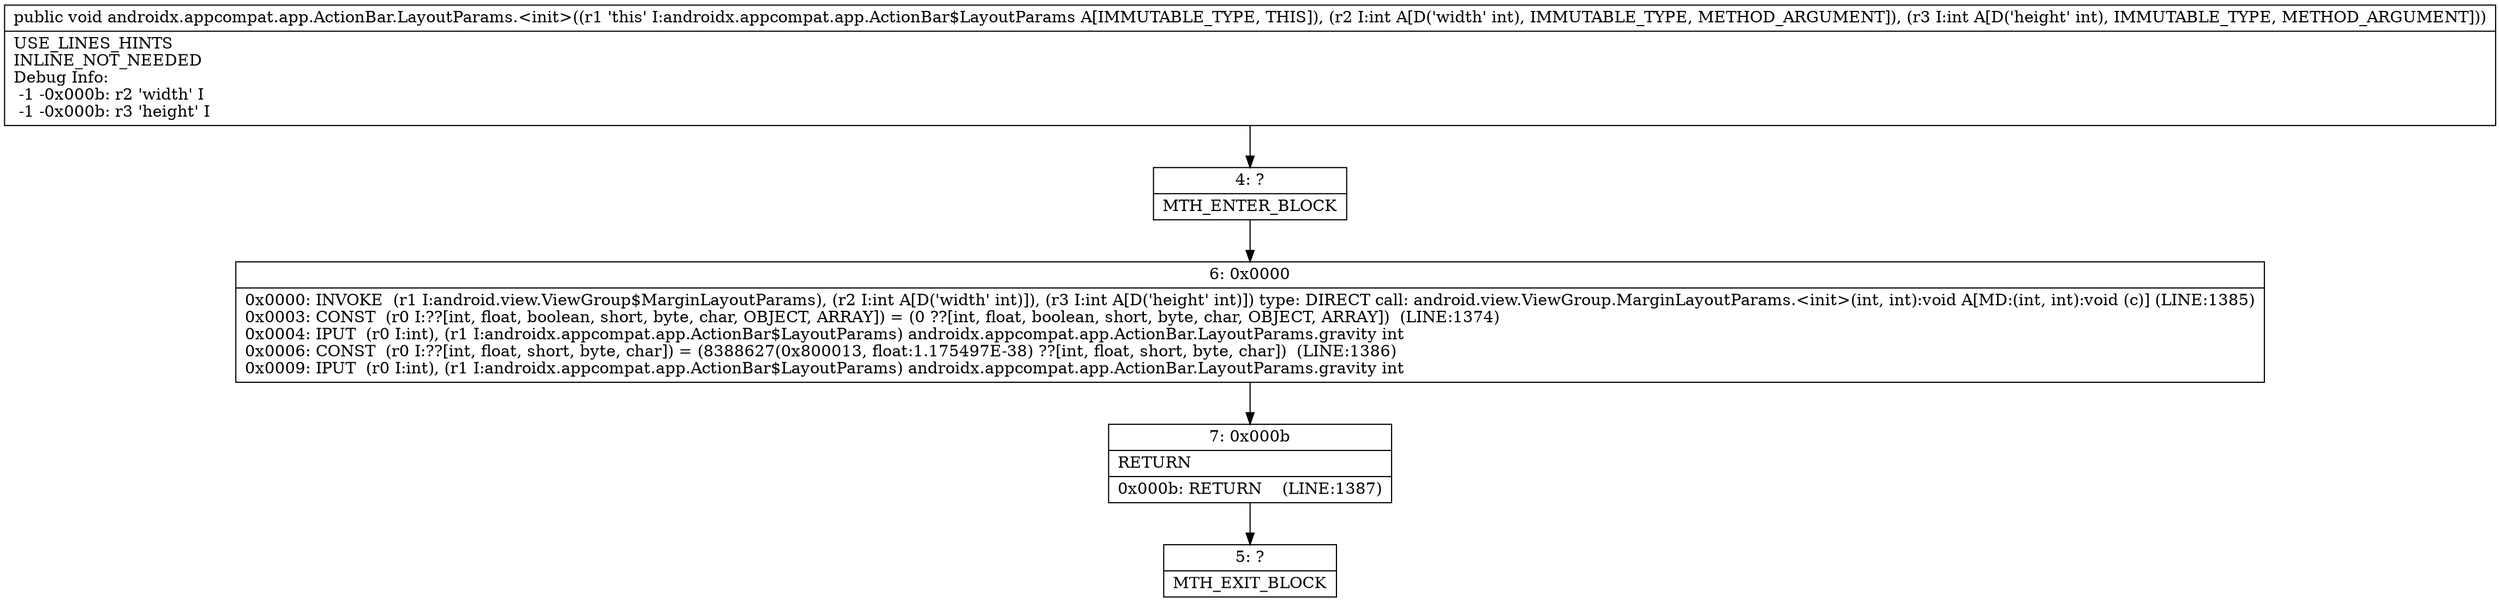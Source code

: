 digraph "CFG forandroidx.appcompat.app.ActionBar.LayoutParams.\<init\>(II)V" {
Node_4 [shape=record,label="{4\:\ ?|MTH_ENTER_BLOCK\l}"];
Node_6 [shape=record,label="{6\:\ 0x0000|0x0000: INVOKE  (r1 I:android.view.ViewGroup$MarginLayoutParams), (r2 I:int A[D('width' int)]), (r3 I:int A[D('height' int)]) type: DIRECT call: android.view.ViewGroup.MarginLayoutParams.\<init\>(int, int):void A[MD:(int, int):void (c)] (LINE:1385)\l0x0003: CONST  (r0 I:??[int, float, boolean, short, byte, char, OBJECT, ARRAY]) = (0 ??[int, float, boolean, short, byte, char, OBJECT, ARRAY])  (LINE:1374)\l0x0004: IPUT  (r0 I:int), (r1 I:androidx.appcompat.app.ActionBar$LayoutParams) androidx.appcompat.app.ActionBar.LayoutParams.gravity int \l0x0006: CONST  (r0 I:??[int, float, short, byte, char]) = (8388627(0x800013, float:1.175497E\-38) ??[int, float, short, byte, char])  (LINE:1386)\l0x0009: IPUT  (r0 I:int), (r1 I:androidx.appcompat.app.ActionBar$LayoutParams) androidx.appcompat.app.ActionBar.LayoutParams.gravity int \l}"];
Node_7 [shape=record,label="{7\:\ 0x000b|RETURN\l|0x000b: RETURN    (LINE:1387)\l}"];
Node_5 [shape=record,label="{5\:\ ?|MTH_EXIT_BLOCK\l}"];
MethodNode[shape=record,label="{public void androidx.appcompat.app.ActionBar.LayoutParams.\<init\>((r1 'this' I:androidx.appcompat.app.ActionBar$LayoutParams A[IMMUTABLE_TYPE, THIS]), (r2 I:int A[D('width' int), IMMUTABLE_TYPE, METHOD_ARGUMENT]), (r3 I:int A[D('height' int), IMMUTABLE_TYPE, METHOD_ARGUMENT]))  | USE_LINES_HINTS\lINLINE_NOT_NEEDED\lDebug Info:\l  \-1 \-0x000b: r2 'width' I\l  \-1 \-0x000b: r3 'height' I\l}"];
MethodNode -> Node_4;Node_4 -> Node_6;
Node_6 -> Node_7;
Node_7 -> Node_5;
}

